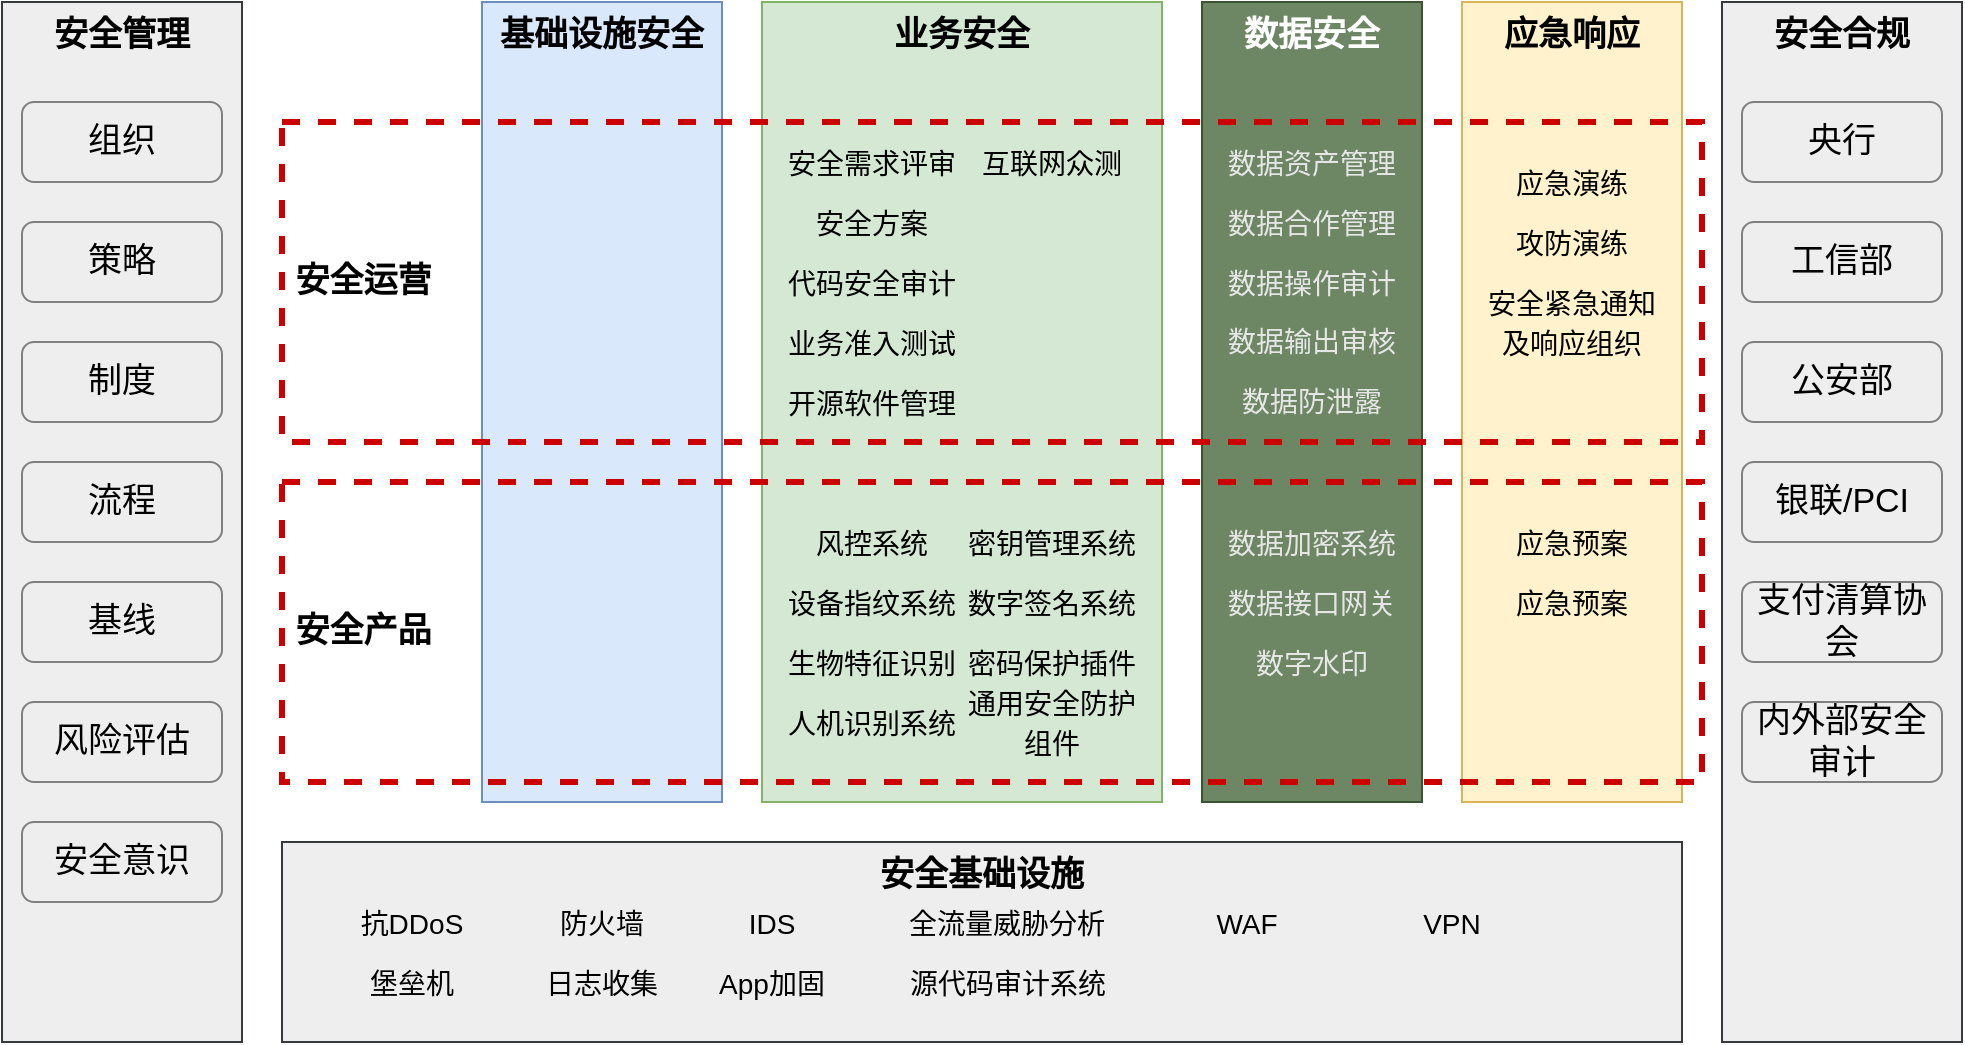 <mxfile version="13.10.4" type="github">
  <diagram id="ONMBJDPt_NaG4KfXnIjE" name="Page-1">
    <mxGraphModel dx="1422" dy="857" grid="1" gridSize="10" guides="1" tooltips="1" connect="1" arrows="1" fold="1" page="1" pageScale="1" pageWidth="1654" pageHeight="2336" math="0" shadow="0">
      <root>
        <mxCell id="0" />
        <mxCell id="1" parent="0" />
        <mxCell id="Lal26h7ypOEPW8l7nXnO-2" value="安全合规" style="rounded=0;whiteSpace=wrap;html=1;align=center;labelPosition=center;verticalLabelPosition=middle;verticalAlign=top;fontStyle=1;fontSize=17;fillColor=#eeeeee;strokeColor=#36393d;" vertex="1" parent="1">
          <mxGeometry x="920" y="190" width="120" height="520" as="geometry" />
        </mxCell>
        <mxCell id="Lal26h7ypOEPW8l7nXnO-3" value="安全基础设施" style="rounded=0;whiteSpace=wrap;html=1;shadow=0;fontSize=17;fontStyle=1;verticalAlign=top;strokeColor=#36393d;fillColor=#eeeeee;glass=0;sketch=0;" vertex="1" parent="1">
          <mxGeometry x="200" y="610" width="700" height="100" as="geometry" />
        </mxCell>
        <mxCell id="Lal26h7ypOEPW8l7nXnO-63" value="vertical rectangle" parent="0" />
        <mxCell id="Lal26h7ypOEPW8l7nXnO-1" value="安全管理" style="rounded=0;whiteSpace=wrap;html=1;fontSize=17;fontStyle=1;verticalAlign=top;fillColor=#eeeeee;strokeColor=#36393d;" vertex="1" parent="Lal26h7ypOEPW8l7nXnO-63">
          <mxGeometry x="60" y="190" width="120" height="520" as="geometry" />
        </mxCell>
        <mxCell id="Lal26h7ypOEPW8l7nXnO-7" value="基础设施安全" style="rounded=0;whiteSpace=wrap;html=1;fontSize=17;fontStyle=1;verticalAlign=top;fillColor=#dae8fc;strokeColor=#6c8ebf;glass=0;shadow=0;sketch=0;" vertex="1" parent="Lal26h7ypOEPW8l7nXnO-63">
          <mxGeometry x="300" y="190" width="120" height="400" as="geometry" />
        </mxCell>
        <mxCell id="Lal26h7ypOEPW8l7nXnO-6" value="业务安全" style="rounded=0;whiteSpace=wrap;html=1;fontSize=17;fontStyle=1;verticalAlign=top;fillColor=#d5e8d4;strokeColor=#82b366;" vertex="1" parent="Lal26h7ypOEPW8l7nXnO-63">
          <mxGeometry x="440" y="190" width="200" height="400" as="geometry" />
        </mxCell>
        <mxCell id="Lal26h7ypOEPW8l7nXnO-8" value="数据安全" style="rounded=0;whiteSpace=wrap;html=1;fontSize=17;fontStyle=1;verticalAlign=top;fillColor=#6d8764;strokeColor=#3A5431;fontColor=#ffffff;" vertex="1" parent="Lal26h7ypOEPW8l7nXnO-63">
          <mxGeometry x="660" y="190" width="110" height="400" as="geometry" />
        </mxCell>
        <mxCell id="Lal26h7ypOEPW8l7nXnO-60" value="应急响应" style="rounded=0;whiteSpace=wrap;html=1;fontSize=17;fontStyle=1;verticalAlign=top;strokeColor=#d6b656;fillColor=#fff2cc;" vertex="1" parent="Lal26h7ypOEPW8l7nXnO-63">
          <mxGeometry x="790" y="190" width="110" height="400" as="geometry" />
        </mxCell>
        <mxCell id="Lal26h7ypOEPW8l7nXnO-64" value="horizontal rectangle" parent="0" />
        <mxCell id="Lal26h7ypOEPW8l7nXnO-5" value="&amp;nbsp;安全运营" style="rounded=0;whiteSpace=wrap;html=1;fontSize=17;fontStyle=1;verticalAlign=middle;align=left;dashed=1;strokeWidth=3;labelBackgroundColor=none;fillColor=none;strokeColor=#CC0000;" vertex="1" parent="Lal26h7ypOEPW8l7nXnO-64">
          <mxGeometry x="200" y="250" width="710" height="160" as="geometry" />
        </mxCell>
        <mxCell id="Lal26h7ypOEPW8l7nXnO-4" value="&amp;nbsp;安全产品" style="rounded=0;whiteSpace=wrap;html=1;fontSize=17;fontStyle=1;verticalAlign=middle;align=left;dashed=1;strokeColor=#CC0000;strokeWidth=3;fillColor=none;" vertex="1" parent="Lal26h7ypOEPW8l7nXnO-64">
          <mxGeometry x="200" y="430" width="710" height="150" as="geometry" />
        </mxCell>
        <mxCell id="Lal26h7ypOEPW8l7nXnO-65" value="texts" parent="0" />
        <mxCell id="Lal26h7ypOEPW8l7nXnO-10" value="组织" style="rounded=1;whiteSpace=wrap;html=1;shadow=0;glass=0;labelBackgroundColor=none;sketch=0;strokeWidth=1;fillColor=none;gradientColor=none;fontSize=17;align=center;strokeColor=#808080;" vertex="1" parent="Lal26h7ypOEPW8l7nXnO-65">
          <mxGeometry x="70" y="240" width="100" height="40" as="geometry" />
        </mxCell>
        <mxCell id="Lal26h7ypOEPW8l7nXnO-11" value="策略" style="rounded=1;whiteSpace=wrap;html=1;shadow=0;glass=0;labelBackgroundColor=none;sketch=0;strokeWidth=1;fillColor=none;gradientColor=none;fontSize=17;align=center;strokeColor=#808080;" vertex="1" parent="Lal26h7ypOEPW8l7nXnO-65">
          <mxGeometry x="70" y="300" width="100" height="40" as="geometry" />
        </mxCell>
        <mxCell id="Lal26h7ypOEPW8l7nXnO-12" value="制度" style="rounded=1;whiteSpace=wrap;html=1;shadow=0;glass=0;labelBackgroundColor=none;sketch=0;strokeWidth=1;fillColor=none;gradientColor=none;fontSize=17;align=center;strokeColor=#808080;" vertex="1" parent="Lal26h7ypOEPW8l7nXnO-65">
          <mxGeometry x="70" y="360" width="100" height="40" as="geometry" />
        </mxCell>
        <mxCell id="Lal26h7ypOEPW8l7nXnO-13" value="流程" style="rounded=1;whiteSpace=wrap;html=1;shadow=0;glass=0;labelBackgroundColor=none;sketch=0;strokeWidth=1;fillColor=none;gradientColor=none;fontSize=17;align=center;strokeColor=#808080;" vertex="1" parent="Lal26h7ypOEPW8l7nXnO-65">
          <mxGeometry x="70" y="420" width="100" height="40" as="geometry" />
        </mxCell>
        <mxCell id="Lal26h7ypOEPW8l7nXnO-14" value="基线" style="rounded=1;whiteSpace=wrap;html=1;shadow=0;glass=0;labelBackgroundColor=none;sketch=0;strokeWidth=1;fillColor=none;gradientColor=none;fontSize=17;align=center;strokeColor=#808080;" vertex="1" parent="Lal26h7ypOEPW8l7nXnO-65">
          <mxGeometry x="70" y="480" width="100" height="40" as="geometry" />
        </mxCell>
        <mxCell id="Lal26h7ypOEPW8l7nXnO-15" value="风险评估" style="rounded=1;whiteSpace=wrap;html=1;shadow=0;glass=0;labelBackgroundColor=none;sketch=0;strokeWidth=1;fillColor=none;gradientColor=none;fontSize=17;align=center;strokeColor=#808080;" vertex="1" parent="Lal26h7ypOEPW8l7nXnO-65">
          <mxGeometry x="70" y="540" width="100" height="40" as="geometry" />
        </mxCell>
        <mxCell id="Lal26h7ypOEPW8l7nXnO-16" value="安全意识" style="rounded=1;whiteSpace=wrap;html=1;shadow=0;glass=0;labelBackgroundColor=none;sketch=0;strokeWidth=1;fillColor=none;gradientColor=none;fontSize=17;align=center;strokeColor=#808080;" vertex="1" parent="Lal26h7ypOEPW8l7nXnO-65">
          <mxGeometry x="70" y="600" width="100" height="40" as="geometry" />
        </mxCell>
        <mxCell id="Lal26h7ypOEPW8l7nXnO-41" value="&lt;font style=&quot;font-size: 14px&quot;&gt;安全需求评审&lt;/font&gt;" style="text;html=1;strokeColor=none;fillColor=none;align=center;verticalAlign=middle;whiteSpace=wrap;rounded=0;shadow=0;glass=0;labelBackgroundColor=none;sketch=0;fontSize=16;" vertex="1" parent="Lal26h7ypOEPW8l7nXnO-65">
          <mxGeometry x="450" y="260" width="90" height="20" as="geometry" />
        </mxCell>
        <mxCell id="Lal26h7ypOEPW8l7nXnO-45" value="&lt;font style=&quot;font-size: 14px&quot;&gt;互联网众测&lt;/font&gt;" style="text;html=1;strokeColor=none;fillColor=none;align=center;verticalAlign=middle;whiteSpace=wrap;rounded=0;shadow=0;glass=0;labelBackgroundColor=none;sketch=0;fontSize=16;" vertex="1" parent="Lal26h7ypOEPW8l7nXnO-65">
          <mxGeometry x="540" y="260" width="90" height="20" as="geometry" />
        </mxCell>
        <mxCell id="Lal26h7ypOEPW8l7nXnO-54" value="&lt;font style=&quot;font-size: 14px&quot;&gt;安全方案&lt;/font&gt;" style="text;html=1;strokeColor=none;fillColor=none;align=center;verticalAlign=middle;whiteSpace=wrap;rounded=0;shadow=0;glass=0;labelBackgroundColor=none;sketch=0;fontSize=16;" vertex="1" parent="Lal26h7ypOEPW8l7nXnO-65">
          <mxGeometry x="450" y="290" width="90" height="20" as="geometry" />
        </mxCell>
        <mxCell id="Lal26h7ypOEPW8l7nXnO-42" value="&lt;font style=&quot;font-size: 14px&quot;&gt;代码安全审计&lt;/font&gt;" style="text;html=1;strokeColor=none;fillColor=none;align=center;verticalAlign=middle;whiteSpace=wrap;rounded=0;shadow=0;glass=0;labelBackgroundColor=none;sketch=0;fontSize=16;" vertex="1" parent="Lal26h7ypOEPW8l7nXnO-65">
          <mxGeometry x="450" y="320" width="90" height="20" as="geometry" />
        </mxCell>
        <mxCell id="Lal26h7ypOEPW8l7nXnO-43" value="&lt;font style=&quot;font-size: 14px&quot;&gt;业务准入测试&lt;/font&gt;" style="text;html=1;strokeColor=none;fillColor=none;align=center;verticalAlign=middle;whiteSpace=wrap;rounded=0;shadow=0;glass=0;labelBackgroundColor=none;sketch=0;fontSize=16;" vertex="1" parent="Lal26h7ypOEPW8l7nXnO-65">
          <mxGeometry x="450" y="350" width="90" height="20" as="geometry" />
        </mxCell>
        <mxCell id="Lal26h7ypOEPW8l7nXnO-44" value="&lt;font style=&quot;font-size: 14px&quot;&gt;开源软件管理&lt;/font&gt;" style="text;html=1;strokeColor=none;fillColor=none;align=center;verticalAlign=middle;whiteSpace=wrap;rounded=0;shadow=0;glass=0;labelBackgroundColor=none;sketch=0;fontSize=16;" vertex="1" parent="Lal26h7ypOEPW8l7nXnO-65">
          <mxGeometry x="450" y="380" width="90" height="20" as="geometry" />
        </mxCell>
        <mxCell id="Lal26h7ypOEPW8l7nXnO-32" value="&lt;font style=&quot;font-size: 14px&quot;&gt;风控系统&lt;/font&gt;" style="text;html=1;strokeColor=none;fillColor=none;align=center;verticalAlign=middle;whiteSpace=wrap;rounded=0;shadow=0;glass=0;labelBackgroundColor=none;sketch=0;fontSize=16;" vertex="1" parent="Lal26h7ypOEPW8l7nXnO-65">
          <mxGeometry x="450" y="450" width="90" height="20" as="geometry" />
        </mxCell>
        <mxCell id="Lal26h7ypOEPW8l7nXnO-37" value="&lt;font style=&quot;font-size: 14px&quot;&gt;密钥管理系统&lt;/font&gt;" style="text;html=1;strokeColor=none;fillColor=none;align=center;verticalAlign=middle;whiteSpace=wrap;rounded=0;shadow=0;glass=0;labelBackgroundColor=none;sketch=0;fontSize=16;" vertex="1" parent="Lal26h7ypOEPW8l7nXnO-65">
          <mxGeometry x="540" y="450" width="90" height="20" as="geometry" />
        </mxCell>
        <mxCell id="Lal26h7ypOEPW8l7nXnO-38" value="&lt;font style=&quot;font-size: 14px&quot;&gt;数字签名系统&lt;/font&gt;" style="text;html=1;strokeColor=none;fillColor=none;align=center;verticalAlign=middle;whiteSpace=wrap;rounded=0;shadow=0;glass=0;labelBackgroundColor=none;sketch=0;fontSize=16;" vertex="1" parent="Lal26h7ypOEPW8l7nXnO-65">
          <mxGeometry x="540" y="480" width="90" height="20" as="geometry" />
        </mxCell>
        <mxCell id="Lal26h7ypOEPW8l7nXnO-52" value="&lt;font style=&quot;font-size: 14px&quot;&gt;密码保护插件&lt;/font&gt;" style="text;html=1;strokeColor=none;fillColor=none;align=center;verticalAlign=middle;whiteSpace=wrap;rounded=0;shadow=0;glass=0;labelBackgroundColor=none;sketch=0;fontSize=16;" vertex="1" parent="Lal26h7ypOEPW8l7nXnO-65">
          <mxGeometry x="540" y="510" width="90" height="20" as="geometry" />
        </mxCell>
        <mxCell id="Lal26h7ypOEPW8l7nXnO-59" value="&lt;span style=&quot;font-size: 14px&quot;&gt;通用安全防护组件&lt;/span&gt;" style="text;html=1;strokeColor=none;fillColor=none;align=center;verticalAlign=middle;whiteSpace=wrap;rounded=0;shadow=0;glass=0;labelBackgroundColor=none;sketch=0;fontSize=16;" vertex="1" parent="Lal26h7ypOEPW8l7nXnO-65">
          <mxGeometry x="540" y="540" width="90" height="20" as="geometry" />
        </mxCell>
        <mxCell id="Lal26h7ypOEPW8l7nXnO-35" value="&lt;font style=&quot;font-size: 14px&quot;&gt;人机识别系统&lt;/font&gt;" style="text;html=1;strokeColor=none;fillColor=none;align=center;verticalAlign=middle;whiteSpace=wrap;rounded=0;shadow=0;glass=0;labelBackgroundColor=none;sketch=0;fontSize=16;" vertex="1" parent="Lal26h7ypOEPW8l7nXnO-65">
          <mxGeometry x="450" y="540" width="90" height="20" as="geometry" />
        </mxCell>
        <mxCell id="Lal26h7ypOEPW8l7nXnO-34" value="&lt;font style=&quot;font-size: 14px&quot;&gt;生物特征识别&lt;/font&gt;" style="text;html=1;strokeColor=none;fillColor=none;align=center;verticalAlign=middle;whiteSpace=wrap;rounded=0;shadow=0;glass=0;labelBackgroundColor=none;sketch=0;fontSize=16;" vertex="1" parent="Lal26h7ypOEPW8l7nXnO-65">
          <mxGeometry x="450" y="510" width="90" height="20" as="geometry" />
        </mxCell>
        <mxCell id="Lal26h7ypOEPW8l7nXnO-33" value="&lt;font style=&quot;font-size: 14px&quot;&gt;设备指纹系统&lt;/font&gt;" style="text;html=1;strokeColor=none;fillColor=none;align=center;verticalAlign=middle;whiteSpace=wrap;rounded=0;shadow=0;glass=0;labelBackgroundColor=none;sketch=0;fontSize=16;" vertex="1" parent="Lal26h7ypOEPW8l7nXnO-65">
          <mxGeometry x="450" y="480" width="90" height="20" as="geometry" />
        </mxCell>
        <mxCell id="Lal26h7ypOEPW8l7nXnO-26" value="&lt;font style=&quot;font-size: 14px&quot;&gt;数据资产管理&lt;/font&gt;" style="text;html=1;strokeColor=none;fillColor=none;align=center;verticalAlign=middle;whiteSpace=wrap;rounded=0;shadow=0;glass=0;labelBackgroundColor=none;sketch=0;fontSize=16;fontColor=#E6E6E6;" vertex="1" parent="Lal26h7ypOEPW8l7nXnO-65">
          <mxGeometry x="670" y="260" width="90" height="20" as="geometry" />
        </mxCell>
        <mxCell id="Lal26h7ypOEPW8l7nXnO-27" value="&lt;font style=&quot;font-size: 14px&quot;&gt;数据合作管理&lt;/font&gt;" style="text;html=1;strokeColor=none;fillColor=none;align=center;verticalAlign=middle;whiteSpace=wrap;rounded=0;shadow=0;glass=0;labelBackgroundColor=none;sketch=0;fontSize=16;fontColor=#E6E6E6;" vertex="1" parent="Lal26h7ypOEPW8l7nXnO-65">
          <mxGeometry x="670" y="290" width="90" height="20" as="geometry" />
        </mxCell>
        <mxCell id="Lal26h7ypOEPW8l7nXnO-28" value="&lt;font style=&quot;font-size: 14px&quot;&gt;数据操作审计&lt;/font&gt;" style="text;html=1;strokeColor=none;fillColor=none;align=center;verticalAlign=middle;whiteSpace=wrap;rounded=0;shadow=0;glass=0;labelBackgroundColor=none;sketch=0;fontSize=16;fontColor=#E6E6E6;" vertex="1" parent="Lal26h7ypOEPW8l7nXnO-65">
          <mxGeometry x="670" y="320" width="90" height="20" as="geometry" />
        </mxCell>
        <mxCell id="Lal26h7ypOEPW8l7nXnO-31" value="数据输出审核" style="text;html=1;strokeColor=none;fillColor=none;align=center;verticalAlign=middle;whiteSpace=wrap;rounded=0;shadow=0;glass=0;labelBackgroundColor=none;sketch=0;fontSize=14;fontColor=#E6E6E6;" vertex="1" parent="Lal26h7ypOEPW8l7nXnO-65">
          <mxGeometry x="670" y="350" width="90" height="20" as="geometry" />
        </mxCell>
        <mxCell id="Lal26h7ypOEPW8l7nXnO-23" value="数据防泄露" style="text;html=1;strokeColor=none;fillColor=none;align=center;verticalAlign=middle;whiteSpace=wrap;rounded=0;shadow=0;glass=0;labelBackgroundColor=none;sketch=0;fontSize=14;fontColor=#E6E6E6;" vertex="1" parent="Lal26h7ypOEPW8l7nXnO-65">
          <mxGeometry x="670" y="380" width="90" height="20" as="geometry" />
        </mxCell>
        <mxCell id="Lal26h7ypOEPW8l7nXnO-24" value="&lt;font style=&quot;font-size: 14px&quot;&gt;数据加密系统&lt;/font&gt;" style="text;html=1;strokeColor=none;fillColor=none;align=center;verticalAlign=middle;whiteSpace=wrap;rounded=0;shadow=0;glass=0;labelBackgroundColor=none;sketch=0;fontSize=16;fontColor=#E6E6E6;" vertex="1" parent="Lal26h7ypOEPW8l7nXnO-65">
          <mxGeometry x="670" y="450" width="90" height="20" as="geometry" />
        </mxCell>
        <mxCell id="Lal26h7ypOEPW8l7nXnO-29" value="&lt;font style=&quot;font-size: 14px&quot;&gt;数据接口网关&lt;/font&gt;" style="text;html=1;strokeColor=none;fillColor=none;align=center;verticalAlign=middle;whiteSpace=wrap;rounded=0;shadow=0;glass=0;labelBackgroundColor=none;sketch=0;fontSize=16;fontColor=#E6E6E6;" vertex="1" parent="Lal26h7ypOEPW8l7nXnO-65">
          <mxGeometry x="670" y="480" width="90" height="20" as="geometry" />
        </mxCell>
        <mxCell id="Lal26h7ypOEPW8l7nXnO-40" value="&lt;font style=&quot;font-size: 14px&quot;&gt;数字水印&lt;/font&gt;" style="text;html=1;strokeColor=none;fillColor=none;align=center;verticalAlign=middle;whiteSpace=wrap;rounded=0;shadow=0;glass=0;labelBackgroundColor=none;sketch=0;fontSize=16;fontColor=#E6E6E6;" vertex="1" parent="Lal26h7ypOEPW8l7nXnO-65">
          <mxGeometry x="670" y="510" width="90" height="20" as="geometry" />
        </mxCell>
        <mxCell id="Lal26h7ypOEPW8l7nXnO-17" value="央行" style="rounded=1;whiteSpace=wrap;html=1;shadow=0;glass=0;labelBackgroundColor=none;sketch=0;strokeWidth=1;fillColor=none;gradientColor=none;fontSize=17;align=center;strokeColor=#808080;" vertex="1" parent="Lal26h7ypOEPW8l7nXnO-65">
          <mxGeometry x="930" y="240" width="100" height="40" as="geometry" />
        </mxCell>
        <mxCell id="Lal26h7ypOEPW8l7nXnO-19" value="工信部" style="rounded=1;whiteSpace=wrap;html=1;shadow=0;glass=0;labelBackgroundColor=none;sketch=0;strokeWidth=1;fillColor=none;gradientColor=none;fontSize=17;align=center;strokeColor=#808080;" vertex="1" parent="Lal26h7ypOEPW8l7nXnO-65">
          <mxGeometry x="930" y="300" width="100" height="40" as="geometry" />
        </mxCell>
        <mxCell id="Lal26h7ypOEPW8l7nXnO-18" value="公安部" style="rounded=1;whiteSpace=wrap;html=1;shadow=0;glass=0;labelBackgroundColor=none;sketch=0;strokeWidth=1;fillColor=none;gradientColor=none;fontSize=17;align=center;strokeColor=#808080;" vertex="1" parent="Lal26h7ypOEPW8l7nXnO-65">
          <mxGeometry x="930" y="360" width="100" height="40" as="geometry" />
        </mxCell>
        <mxCell id="Lal26h7ypOEPW8l7nXnO-20" value="银联/PCI" style="rounded=1;whiteSpace=wrap;html=1;shadow=0;glass=0;labelBackgroundColor=none;sketch=0;strokeWidth=1;fillColor=none;gradientColor=none;fontSize=17;align=center;strokeColor=#808080;" vertex="1" parent="Lal26h7ypOEPW8l7nXnO-65">
          <mxGeometry x="930" y="420" width="100" height="40" as="geometry" />
        </mxCell>
        <mxCell id="Lal26h7ypOEPW8l7nXnO-21" value="支付清算协会" style="rounded=1;whiteSpace=wrap;html=1;shadow=0;glass=0;labelBackgroundColor=none;sketch=0;strokeWidth=1;fillColor=none;gradientColor=none;fontSize=17;align=center;strokeColor=#808080;" vertex="1" parent="Lal26h7ypOEPW8l7nXnO-65">
          <mxGeometry x="930" y="480" width="100" height="40" as="geometry" />
        </mxCell>
        <mxCell id="Lal26h7ypOEPW8l7nXnO-22" value="内外部安全审计" style="rounded=1;whiteSpace=wrap;html=1;shadow=0;glass=0;labelBackgroundColor=none;sketch=0;strokeWidth=1;fillColor=none;gradientColor=none;fontSize=17;align=center;strokeColor=#808080;" vertex="1" parent="Lal26h7ypOEPW8l7nXnO-65">
          <mxGeometry x="930" y="540" width="100" height="40" as="geometry" />
        </mxCell>
        <mxCell id="Lal26h7ypOEPW8l7nXnO-46" value="&lt;font style=&quot;font-size: 14px&quot;&gt;抗DDoS&lt;/font&gt;" style="text;html=1;strokeColor=none;fillColor=none;align=center;verticalAlign=middle;whiteSpace=wrap;rounded=0;shadow=0;glass=0;labelBackgroundColor=none;sketch=0;fontSize=16;" vertex="1" parent="Lal26h7ypOEPW8l7nXnO-65">
          <mxGeometry x="220" y="640" width="90" height="20" as="geometry" />
        </mxCell>
        <mxCell id="Lal26h7ypOEPW8l7nXnO-61" value="&lt;span style=&quot;font-size: 14px&quot;&gt;堡垒机&lt;/span&gt;" style="text;html=1;strokeColor=none;fillColor=none;align=center;verticalAlign=middle;whiteSpace=wrap;rounded=0;shadow=0;glass=0;labelBackgroundColor=none;sketch=0;fontSize=16;" vertex="1" parent="Lal26h7ypOEPW8l7nXnO-65">
          <mxGeometry x="220" y="670" width="90" height="20" as="geometry" />
        </mxCell>
        <mxCell id="Lal26h7ypOEPW8l7nXnO-47" value="&lt;font style=&quot;font-size: 14px&quot;&gt;防火墙&lt;/font&gt;" style="text;html=1;strokeColor=none;fillColor=none;align=center;verticalAlign=middle;whiteSpace=wrap;rounded=0;shadow=0;glass=0;labelBackgroundColor=none;sketch=0;fontSize=16;" vertex="1" parent="Lal26h7ypOEPW8l7nXnO-65">
          <mxGeometry x="315" y="640" width="90" height="20" as="geometry" />
        </mxCell>
        <mxCell id="Lal26h7ypOEPW8l7nXnO-62" value="&lt;span style=&quot;font-size: 14px&quot;&gt;日志收集&lt;/span&gt;" style="text;html=1;strokeColor=none;fillColor=none;align=center;verticalAlign=middle;whiteSpace=wrap;rounded=0;shadow=0;glass=0;labelBackgroundColor=none;sketch=0;fontSize=16;" vertex="1" parent="Lal26h7ypOEPW8l7nXnO-65">
          <mxGeometry x="315" y="670" width="90" height="20" as="geometry" />
        </mxCell>
        <mxCell id="Lal26h7ypOEPW8l7nXnO-56" value="&lt;span style=&quot;font-size: 14px&quot;&gt;App加固&lt;/span&gt;" style="text;html=1;strokeColor=none;fillColor=none;align=center;verticalAlign=middle;whiteSpace=wrap;rounded=0;shadow=0;glass=0;labelBackgroundColor=none;sketch=0;fontSize=16;" vertex="1" parent="Lal26h7ypOEPW8l7nXnO-65">
          <mxGeometry x="400" y="670" width="90" height="20" as="geometry" />
        </mxCell>
        <mxCell id="Lal26h7ypOEPW8l7nXnO-48" value="&lt;font style=&quot;font-size: 14px&quot;&gt;IDS&lt;/font&gt;" style="text;html=1;strokeColor=none;fillColor=none;align=center;verticalAlign=middle;whiteSpace=wrap;rounded=0;shadow=0;glass=0;labelBackgroundColor=none;sketch=0;fontSize=16;" vertex="1" parent="Lal26h7ypOEPW8l7nXnO-65">
          <mxGeometry x="400" y="640" width="90" height="20" as="geometry" />
        </mxCell>
        <mxCell id="Lal26h7ypOEPW8l7nXnO-49" value="&lt;font style=&quot;font-size: 14px&quot;&gt;全流量威胁分析&lt;/font&gt;" style="text;html=1;strokeColor=none;fillColor=none;align=center;verticalAlign=middle;whiteSpace=wrap;rounded=0;shadow=0;glass=0;labelBackgroundColor=none;sketch=0;fontSize=16;" vertex="1" parent="Lal26h7ypOEPW8l7nXnO-65">
          <mxGeometry x="510" y="640" width="105" height="20" as="geometry" />
        </mxCell>
        <mxCell id="Lal26h7ypOEPW8l7nXnO-58" value="&lt;span style=&quot;font-size: 14px&quot;&gt;源代码审计系统&lt;/span&gt;" style="text;html=1;strokeColor=none;fillColor=none;align=center;verticalAlign=middle;whiteSpace=wrap;rounded=0;shadow=0;glass=0;labelBackgroundColor=none;sketch=0;fontSize=16;" vertex="1" parent="Lal26h7ypOEPW8l7nXnO-65">
          <mxGeometry x="512.5" y="670" width="100" height="20" as="geometry" />
        </mxCell>
        <mxCell id="Lal26h7ypOEPW8l7nXnO-50" value="&lt;font style=&quot;font-size: 14px&quot;&gt;WAF&lt;/font&gt;" style="text;html=1;strokeColor=none;fillColor=none;align=center;verticalAlign=middle;whiteSpace=wrap;rounded=0;shadow=0;glass=0;labelBackgroundColor=none;sketch=0;fontSize=16;" vertex="1" parent="Lal26h7ypOEPW8l7nXnO-65">
          <mxGeometry x="630" y="640" width="105" height="20" as="geometry" />
        </mxCell>
        <mxCell id="Lal26h7ypOEPW8l7nXnO-51" value="&lt;span style=&quot;font-size: 14px&quot;&gt;VPN&lt;/span&gt;" style="text;html=1;strokeColor=none;fillColor=none;align=center;verticalAlign=middle;whiteSpace=wrap;rounded=0;shadow=0;glass=0;labelBackgroundColor=none;sketch=0;fontSize=16;" vertex="1" parent="Lal26h7ypOEPW8l7nXnO-65">
          <mxGeometry x="740" y="640" width="90" height="20" as="geometry" />
        </mxCell>
        <mxCell id="Lal26h7ypOEPW8l7nXnO-66" value="&lt;font style=&quot;font-size: 14px&quot;&gt;应急预案&lt;/font&gt;" style="text;html=1;strokeColor=none;fillColor=none;align=center;verticalAlign=middle;whiteSpace=wrap;rounded=0;shadow=0;glass=0;labelBackgroundColor=none;sketch=0;fontSize=16;fontColor=#000000;" vertex="1" parent="Lal26h7ypOEPW8l7nXnO-65">
          <mxGeometry x="800" y="450" width="90" height="20" as="geometry" />
        </mxCell>
        <mxCell id="Lal26h7ypOEPW8l7nXnO-67" value="&lt;font style=&quot;font-size: 14px&quot;&gt;应急演练&lt;/font&gt;" style="text;html=1;strokeColor=none;fillColor=none;align=center;verticalAlign=middle;whiteSpace=wrap;rounded=0;shadow=0;glass=0;labelBackgroundColor=none;sketch=0;fontSize=16;fontColor=#000000;" vertex="1" parent="Lal26h7ypOEPW8l7nXnO-65">
          <mxGeometry x="800" y="270" width="90" height="20" as="geometry" />
        </mxCell>
        <mxCell id="Lal26h7ypOEPW8l7nXnO-68" value="&lt;font style=&quot;font-size: 14px&quot;&gt;攻防演练&lt;/font&gt;" style="text;html=1;strokeColor=none;fillColor=none;align=center;verticalAlign=middle;whiteSpace=wrap;rounded=0;shadow=0;glass=0;labelBackgroundColor=none;sketch=0;fontSize=16;fontColor=#000000;" vertex="1" parent="Lal26h7ypOEPW8l7nXnO-65">
          <mxGeometry x="800" y="300" width="90" height="20" as="geometry" />
        </mxCell>
        <mxCell id="Lal26h7ypOEPW8l7nXnO-69" value="&lt;font style=&quot;font-size: 14px&quot;&gt;应急预案&lt;/font&gt;" style="text;html=1;strokeColor=none;fillColor=none;align=center;verticalAlign=middle;whiteSpace=wrap;rounded=0;shadow=0;glass=0;labelBackgroundColor=none;sketch=0;fontSize=16;fontColor=#000000;" vertex="1" parent="Lal26h7ypOEPW8l7nXnO-65">
          <mxGeometry x="800" y="480" width="90" height="20" as="geometry" />
        </mxCell>
        <mxCell id="Lal26h7ypOEPW8l7nXnO-70" value="&lt;font style=&quot;font-size: 14px&quot;&gt;安全紧急通知及响应组织&lt;/font&gt;" style="text;html=1;strokeColor=none;fillColor=none;align=center;verticalAlign=middle;whiteSpace=wrap;rounded=0;shadow=0;glass=0;labelBackgroundColor=none;sketch=0;fontSize=16;fontColor=#000000;" vertex="1" parent="Lal26h7ypOEPW8l7nXnO-65">
          <mxGeometry x="800" y="340" width="90" height="20" as="geometry" />
        </mxCell>
      </root>
    </mxGraphModel>
  </diagram>
</mxfile>
